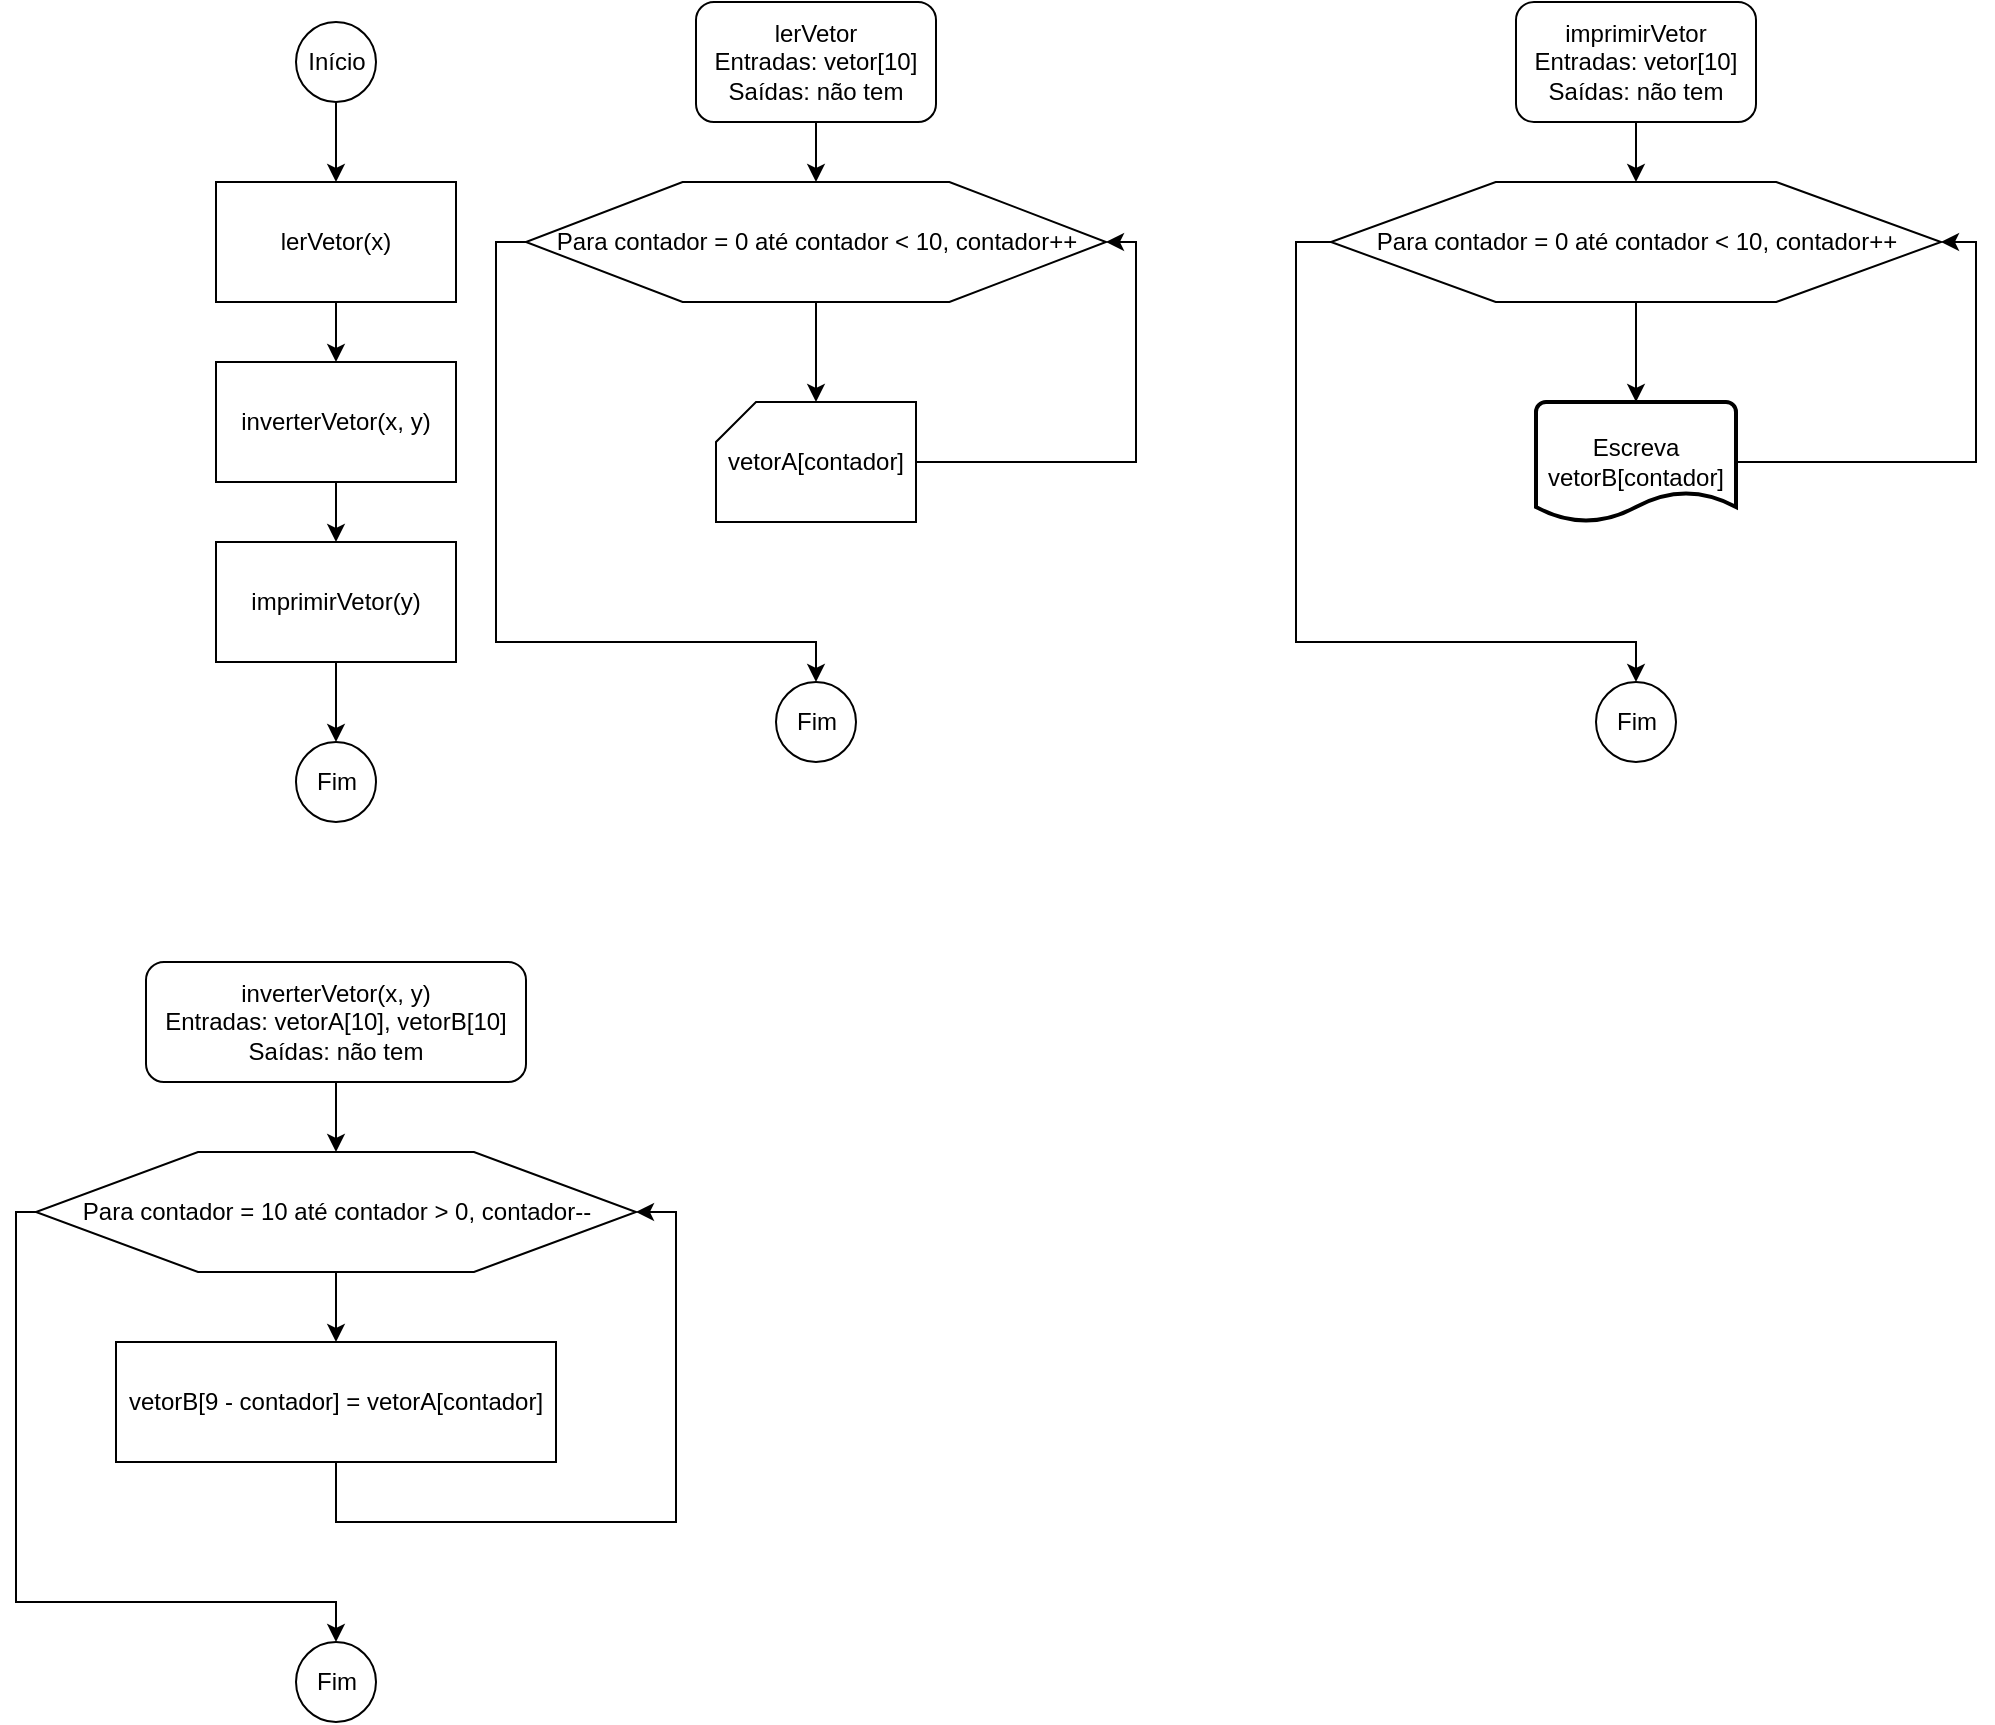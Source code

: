 <mxfile version="18.1.3" type="device"><diagram id="sx37xTbi3DHAHQuQUOQe" name="Página-1"><mxGraphModel dx="1219" dy="595" grid="1" gridSize="10" guides="1" tooltips="1" connect="1" arrows="1" fold="1" page="1" pageScale="1" pageWidth="827" pageHeight="1169" math="0" shadow="0"><root><mxCell id="0"/><mxCell id="1" parent="0"/><mxCell id="GnbiYZCRAH6KP66EAzRz-5" value="" style="edgeStyle=orthogonalEdgeStyle;rounded=0;orthogonalLoop=1;jettySize=auto;html=1;" parent="1" source="GnbiYZCRAH6KP66EAzRz-1" target="GnbiYZCRAH6KP66EAzRz-2" edge="1"><mxGeometry relative="1" as="geometry"/></mxCell><mxCell id="GnbiYZCRAH6KP66EAzRz-1" value="lerVetor&lt;br&gt;Entradas: vetor[10]&lt;br&gt;Saídas: não tem" style="rounded=1;whiteSpace=wrap;html=1;" parent="1" vertex="1"><mxGeometry x="320" y="10" width="120" height="60" as="geometry"/></mxCell><mxCell id="GnbiYZCRAH6KP66EAzRz-6" value="" style="edgeStyle=orthogonalEdgeStyle;rounded=0;orthogonalLoop=1;jettySize=auto;html=1;entryX=0.5;entryY=0;entryDx=0;entryDy=0;entryPerimeter=0;" parent="1" source="GnbiYZCRAH6KP66EAzRz-2" target="GnbiYZCRAH6KP66EAzRz-22" edge="1"><mxGeometry relative="1" as="geometry"><mxPoint x="380" y="190" as="targetPoint"/></mxGeometry></mxCell><mxCell id="GnbiYZCRAH6KP66EAzRz-21" style="edgeStyle=orthogonalEdgeStyle;rounded=0;orthogonalLoop=1;jettySize=auto;html=1;entryX=0.5;entryY=0;entryDx=0;entryDy=0;entryPerimeter=0;" parent="1" source="GnbiYZCRAH6KP66EAzRz-2" target="GnbiYZCRAH6KP66EAzRz-7" edge="1"><mxGeometry relative="1" as="geometry"><Array as="points"><mxPoint x="220" y="130"/><mxPoint x="220" y="330"/><mxPoint x="380" y="330"/></Array></mxGeometry></mxCell><mxCell id="GnbiYZCRAH6KP66EAzRz-2" value="Para contador = 0 até contador &amp;lt; 10, contador++" style="verticalLabelPosition=middle;verticalAlign=middle;html=1;shape=hexagon;perimeter=hexagonPerimeter2;arcSize=6;size=0.27;labelPosition=center;align=center;" parent="1" vertex="1"><mxGeometry x="235" y="100" width="290" height="60" as="geometry"/></mxCell><mxCell id="GnbiYZCRAH6KP66EAzRz-4" style="edgeStyle=orthogonalEdgeStyle;rounded=0;orthogonalLoop=1;jettySize=auto;html=1;entryX=1;entryY=0.5;entryDx=0;entryDy=0;" parent="1" target="GnbiYZCRAH6KP66EAzRz-2" edge="1"><mxGeometry relative="1" as="geometry"><mxPoint x="430" y="210" as="sourcePoint"/><Array as="points"><mxPoint x="380" y="210"/><mxPoint x="380" y="240"/><mxPoint x="540" y="240"/><mxPoint x="540" y="130"/></Array></mxGeometry></mxCell><mxCell id="GnbiYZCRAH6KP66EAzRz-7" value="Fim" style="verticalLabelPosition=middle;verticalAlign=middle;html=1;shape=mxgraph.flowchart.on-page_reference;labelPosition=center;align=center;" parent="1" vertex="1"><mxGeometry x="360" y="350" width="40" height="40" as="geometry"/></mxCell><mxCell id="GnbiYZCRAH6KP66EAzRz-14" value="" style="edgeStyle=orthogonalEdgeStyle;rounded=0;orthogonalLoop=1;jettySize=auto;html=1;" parent="1" source="GnbiYZCRAH6KP66EAzRz-9" target="GnbiYZCRAH6KP66EAzRz-13" edge="1"><mxGeometry relative="1" as="geometry"/></mxCell><mxCell id="GnbiYZCRAH6KP66EAzRz-9" value="Início" style="verticalLabelPosition=middle;verticalAlign=middle;html=1;shape=mxgraph.flowchart.on-page_reference;labelPosition=center;align=center;" parent="1" vertex="1"><mxGeometry x="120" y="20" width="40" height="40" as="geometry"/></mxCell><mxCell id="GnbiYZCRAH6KP66EAzRz-16" value="" style="edgeStyle=orthogonalEdgeStyle;rounded=0;orthogonalLoop=1;jettySize=auto;html=1;" parent="1" source="GnbiYZCRAH6KP66EAzRz-13" target="GnbiYZCRAH6KP66EAzRz-15" edge="1"><mxGeometry relative="1" as="geometry"/></mxCell><mxCell id="GnbiYZCRAH6KP66EAzRz-13" value="lerVetor(x)" style="rounded=0;whiteSpace=wrap;html=1;" parent="1" vertex="1"><mxGeometry x="80" y="100" width="120" height="60" as="geometry"/></mxCell><mxCell id="GnbiYZCRAH6KP66EAzRz-18" value="" style="edgeStyle=orthogonalEdgeStyle;rounded=0;orthogonalLoop=1;jettySize=auto;html=1;" parent="1" source="GnbiYZCRAH6KP66EAzRz-15" target="GnbiYZCRAH6KP66EAzRz-17" edge="1"><mxGeometry relative="1" as="geometry"/></mxCell><mxCell id="GnbiYZCRAH6KP66EAzRz-15" value="inverterVetor(x, y)" style="rounded=0;whiteSpace=wrap;html=1;" parent="1" vertex="1"><mxGeometry x="80" y="190" width="120" height="60" as="geometry"/></mxCell><mxCell id="GnbiYZCRAH6KP66EAzRz-20" value="" style="edgeStyle=orthogonalEdgeStyle;rounded=0;orthogonalLoop=1;jettySize=auto;html=1;" parent="1" source="GnbiYZCRAH6KP66EAzRz-17" target="GnbiYZCRAH6KP66EAzRz-19" edge="1"><mxGeometry relative="1" as="geometry"/></mxCell><mxCell id="GnbiYZCRAH6KP66EAzRz-17" value="imprimirVetor(y)" style="rounded=0;whiteSpace=wrap;html=1;" parent="1" vertex="1"><mxGeometry x="80" y="280" width="120" height="60" as="geometry"/></mxCell><mxCell id="GnbiYZCRAH6KP66EAzRz-19" value="Fim" style="verticalLabelPosition=middle;verticalAlign=middle;html=1;shape=mxgraph.flowchart.on-page_reference;labelPosition=center;align=center;" parent="1" vertex="1"><mxGeometry x="120" y="380" width="40" height="40" as="geometry"/></mxCell><mxCell id="GnbiYZCRAH6KP66EAzRz-22" value="&lt;span style=&quot;&quot;&gt;vetorA[contador]&lt;/span&gt;" style="verticalLabelPosition=middle;verticalAlign=middle;html=1;shape=card;whiteSpace=wrap;size=20;arcSize=12;labelPosition=center;align=center;" parent="1" vertex="1"><mxGeometry x="330" y="210" width="100" height="60" as="geometry"/></mxCell><mxCell id="GnbiYZCRAH6KP66EAzRz-23" value="" style="edgeStyle=orthogonalEdgeStyle;rounded=0;orthogonalLoop=1;jettySize=auto;html=1;" parent="1" source="GnbiYZCRAH6KP66EAzRz-24" target="GnbiYZCRAH6KP66EAzRz-27" edge="1"><mxGeometry relative="1" as="geometry"/></mxCell><mxCell id="GnbiYZCRAH6KP66EAzRz-24" value="imprimirVetor&lt;br&gt;Entradas: vetor[10]&lt;br&gt;Saídas: não tem" style="rounded=1;whiteSpace=wrap;html=1;" parent="1" vertex="1"><mxGeometry x="730" y="10" width="120" height="60" as="geometry"/></mxCell><mxCell id="GnbiYZCRAH6KP66EAzRz-25" value="" style="edgeStyle=orthogonalEdgeStyle;rounded=0;orthogonalLoop=1;jettySize=auto;html=1;entryX=0.5;entryY=0;entryDx=0;entryDy=0;entryPerimeter=0;" parent="1" source="GnbiYZCRAH6KP66EAzRz-27" edge="1"><mxGeometry relative="1" as="geometry"><mxPoint x="790" y="210" as="targetPoint"/></mxGeometry></mxCell><mxCell id="GnbiYZCRAH6KP66EAzRz-26" style="edgeStyle=orthogonalEdgeStyle;rounded=0;orthogonalLoop=1;jettySize=auto;html=1;entryX=0.5;entryY=0;entryDx=0;entryDy=0;entryPerimeter=0;" parent="1" source="GnbiYZCRAH6KP66EAzRz-27" target="GnbiYZCRAH6KP66EAzRz-29" edge="1"><mxGeometry relative="1" as="geometry"><Array as="points"><mxPoint x="620" y="130"/><mxPoint x="620" y="330"/><mxPoint x="790" y="330"/></Array></mxGeometry></mxCell><mxCell id="GnbiYZCRAH6KP66EAzRz-27" value="Para contador = 0 até contador &amp;lt; 10, contador++" style="verticalLabelPosition=middle;verticalAlign=middle;html=1;shape=hexagon;perimeter=hexagonPerimeter2;arcSize=6;size=0.27;labelPosition=center;align=center;" parent="1" vertex="1"><mxGeometry x="637.5" y="100" width="305" height="60" as="geometry"/></mxCell><mxCell id="GnbiYZCRAH6KP66EAzRz-29" value="Fim" style="verticalLabelPosition=middle;verticalAlign=middle;html=1;shape=mxgraph.flowchart.on-page_reference;labelPosition=center;align=center;" parent="1" vertex="1"><mxGeometry x="770" y="350" width="40" height="40" as="geometry"/></mxCell><mxCell id="GnbiYZCRAH6KP66EAzRz-32" style="edgeStyle=orthogonalEdgeStyle;rounded=0;orthogonalLoop=1;jettySize=auto;html=1;entryX=1;entryY=0.5;entryDx=0;entryDy=0;" parent="1" source="GnbiYZCRAH6KP66EAzRz-31" target="GnbiYZCRAH6KP66EAzRz-27" edge="1"><mxGeometry relative="1" as="geometry"><Array as="points"><mxPoint x="960" y="240"/><mxPoint x="960" y="130"/></Array></mxGeometry></mxCell><mxCell id="GnbiYZCRAH6KP66EAzRz-31" value="&lt;span style=&quot;&quot;&gt;Escreva vetorB[contador]&lt;/span&gt;" style="strokeWidth=2;html=1;shape=mxgraph.flowchart.document2;whiteSpace=wrap;size=0.25;" parent="1" vertex="1"><mxGeometry x="740" y="210" width="100" height="60" as="geometry"/></mxCell><mxCell id="CLcy7rsXkDPltXVkopsW-2" value="" style="edgeStyle=orthogonalEdgeStyle;rounded=0;orthogonalLoop=1;jettySize=auto;html=1;" edge="1" parent="1" source="GnbiYZCRAH6KP66EAzRz-33" target="CLcy7rsXkDPltXVkopsW-1"><mxGeometry relative="1" as="geometry"/></mxCell><mxCell id="GnbiYZCRAH6KP66EAzRz-33" value="inverterVetor(x, y)&lt;br&gt;Entradas: vetorA[10], vetorB[10]&lt;br&gt;Saídas: não tem" style="rounded=1;whiteSpace=wrap;html=1;" parent="1" vertex="1"><mxGeometry x="45" y="490" width="190" height="60" as="geometry"/></mxCell><mxCell id="CLcy7rsXkDPltXVkopsW-4" value="" style="edgeStyle=orthogonalEdgeStyle;rounded=0;orthogonalLoop=1;jettySize=auto;html=1;" edge="1" parent="1" source="CLcy7rsXkDPltXVkopsW-1" target="CLcy7rsXkDPltXVkopsW-3"><mxGeometry relative="1" as="geometry"/></mxCell><mxCell id="CLcy7rsXkDPltXVkopsW-7" style="edgeStyle=orthogonalEdgeStyle;rounded=0;orthogonalLoop=1;jettySize=auto;html=1;entryX=0.5;entryY=0;entryDx=0;entryDy=0;entryPerimeter=0;" edge="1" parent="1" source="CLcy7rsXkDPltXVkopsW-1" target="CLcy7rsXkDPltXVkopsW-6"><mxGeometry relative="1" as="geometry"><Array as="points"><mxPoint x="-20" y="615"/><mxPoint x="-20" y="810"/><mxPoint x="140" y="810"/></Array></mxGeometry></mxCell><mxCell id="CLcy7rsXkDPltXVkopsW-1" value="Para contador = 10 até contador &amp;gt; 0, contador--" style="verticalLabelPosition=middle;verticalAlign=middle;html=1;shape=hexagon;perimeter=hexagonPerimeter2;arcSize=6;size=0.27;labelPosition=center;align=center;" vertex="1" parent="1"><mxGeometry x="-10" y="585" width="300" height="60" as="geometry"/></mxCell><mxCell id="CLcy7rsXkDPltXVkopsW-5" style="edgeStyle=orthogonalEdgeStyle;rounded=0;orthogonalLoop=1;jettySize=auto;html=1;entryX=1;entryY=0.5;entryDx=0;entryDy=0;" edge="1" parent="1" source="CLcy7rsXkDPltXVkopsW-3" target="CLcy7rsXkDPltXVkopsW-1"><mxGeometry relative="1" as="geometry"><Array as="points"><mxPoint x="140" y="770"/><mxPoint x="310" y="770"/><mxPoint x="310" y="615"/></Array></mxGeometry></mxCell><mxCell id="CLcy7rsXkDPltXVkopsW-3" value="vetorB[9 - contador] = vetorA[contador]" style="rounded=0;whiteSpace=wrap;html=1;" vertex="1" parent="1"><mxGeometry x="30" y="680" width="220" height="60" as="geometry"/></mxCell><mxCell id="CLcy7rsXkDPltXVkopsW-6" value="Fim" style="verticalLabelPosition=middle;verticalAlign=middle;html=1;shape=mxgraph.flowchart.on-page_reference;labelPosition=center;align=center;" vertex="1" parent="1"><mxGeometry x="120" y="830" width="40" height="40" as="geometry"/></mxCell></root></mxGraphModel></diagram></mxfile>